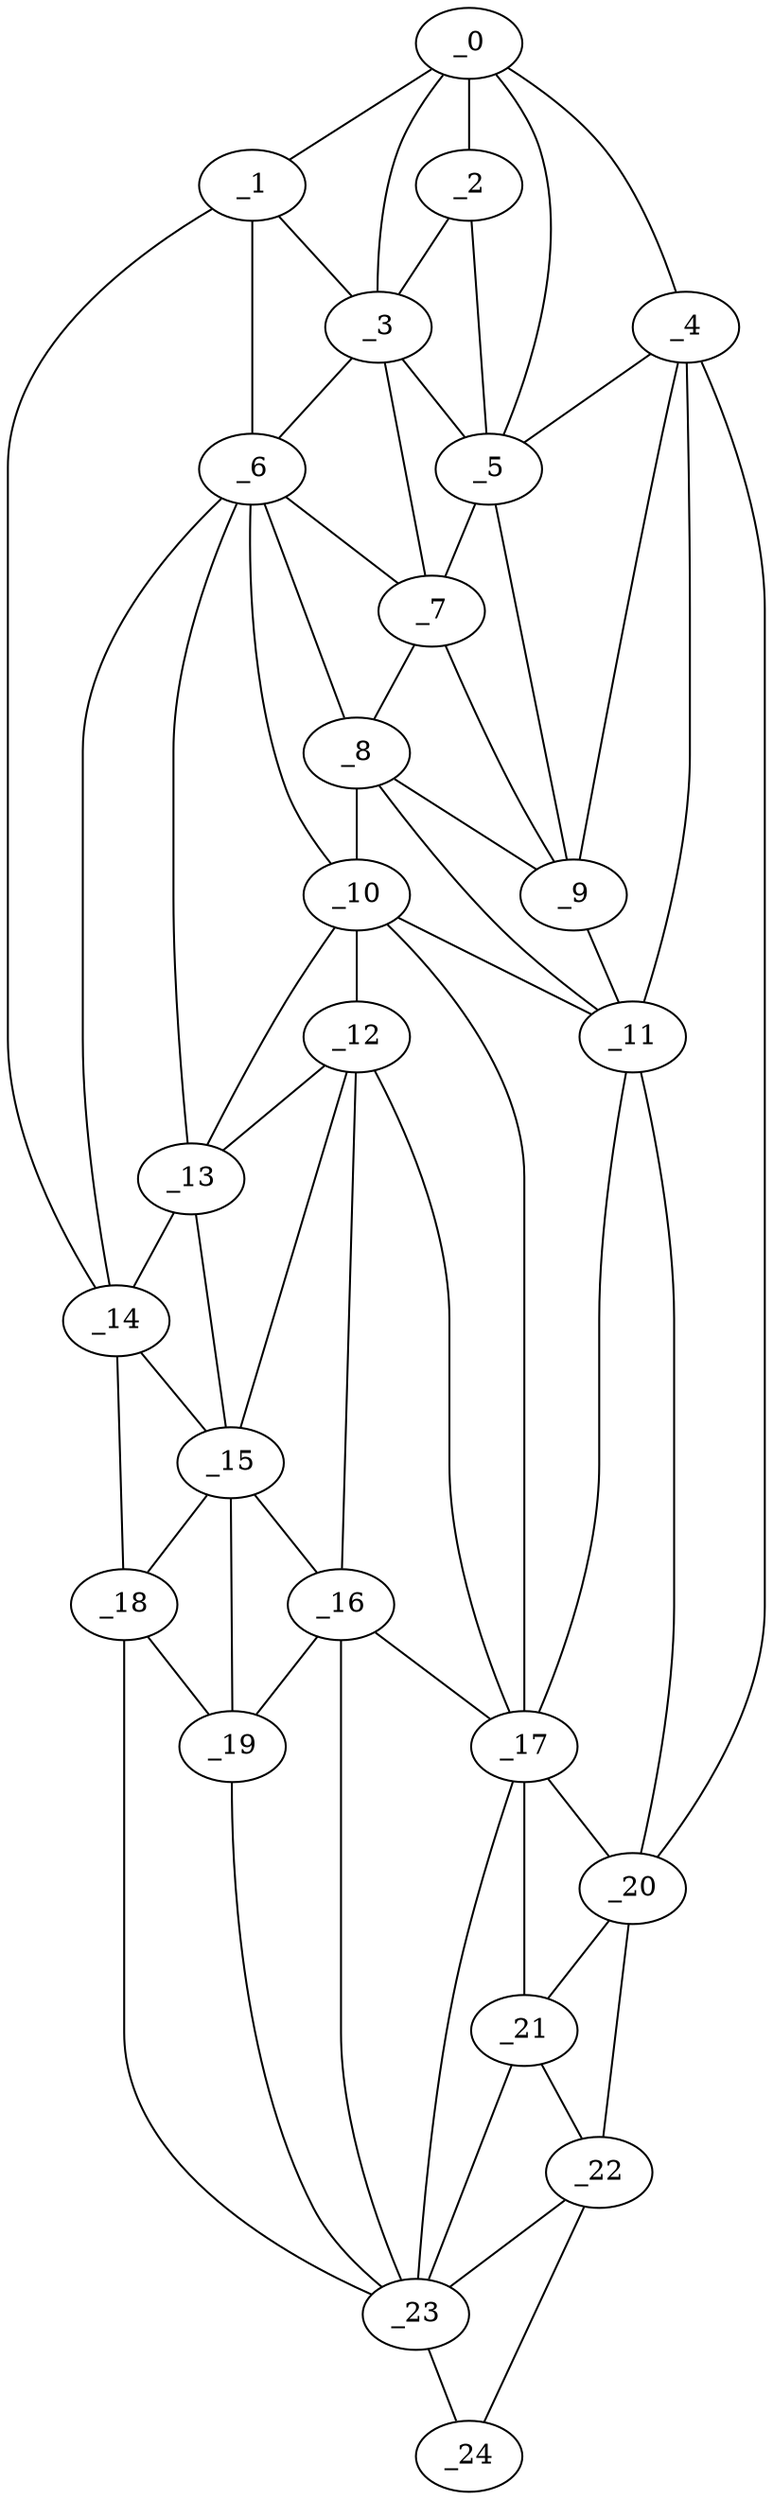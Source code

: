 graph "obj82__20.gxl" {
	_0	 [x=45,
		y=13];
	_1	 [x=46,
		y=58];
	_0 -- _1	 [valence=1];
	_2	 [x=47,
		y=21];
	_0 -- _2	 [valence=2];
	_3	 [x=47,
		y=35];
	_0 -- _3	 [valence=1];
	_4	 [x=55,
		y=10];
	_0 -- _4	 [valence=1];
	_5	 [x=57,
		y=19];
	_0 -- _5	 [valence=1];
	_1 -- _3	 [valence=2];
	_6	 [x=61,
		y=47];
	_1 -- _6	 [valence=2];
	_14	 [x=85,
		y=62];
	_1 -- _14	 [valence=1];
	_2 -- _3	 [valence=2];
	_2 -- _5	 [valence=1];
	_3 -- _5	 [valence=2];
	_3 -- _6	 [valence=2];
	_7	 [x=62,
		y=33];
	_3 -- _7	 [valence=1];
	_4 -- _5	 [valence=2];
	_9	 [x=68,
		y=21];
	_4 -- _9	 [valence=2];
	_11	 [x=74,
		y=23];
	_4 -- _11	 [valence=1];
	_20	 [x=104,
		y=22];
	_4 -- _20	 [valence=1];
	_5 -- _7	 [valence=2];
	_5 -- _9	 [valence=2];
	_6 -- _7	 [valence=2];
	_8	 [x=66,
		y=34];
	_6 -- _8	 [valence=2];
	_10	 [x=71,
		y=40];
	_6 -- _10	 [valence=1];
	_13	 [x=83,
		y=55];
	_6 -- _13	 [valence=2];
	_6 -- _14	 [valence=2];
	_7 -- _8	 [valence=1];
	_7 -- _9	 [valence=1];
	_8 -- _9	 [valence=2];
	_8 -- _10	 [valence=2];
	_8 -- _11	 [valence=2];
	_9 -- _11	 [valence=2];
	_10 -- _11	 [valence=2];
	_12	 [x=83,
		y=46];
	_10 -- _12	 [valence=1];
	_10 -- _13	 [valence=2];
	_17	 [x=90,
		y=36];
	_10 -- _17	 [valence=2];
	_11 -- _17	 [valence=1];
	_11 -- _20	 [valence=2];
	_12 -- _13	 [valence=2];
	_15	 [x=88,
		y=56];
	_12 -- _15	 [valence=2];
	_16	 [x=89,
		y=45];
	_12 -- _16	 [valence=2];
	_12 -- _17	 [valence=2];
	_13 -- _14	 [valence=1];
	_13 -- _15	 [valence=2];
	_14 -- _15	 [valence=2];
	_18	 [x=94,
		y=62];
	_14 -- _18	 [valence=1];
	_15 -- _16	 [valence=1];
	_15 -- _18	 [valence=1];
	_19	 [x=102,
		y=54];
	_15 -- _19	 [valence=2];
	_16 -- _17	 [valence=1];
	_16 -- _19	 [valence=2];
	_23	 [x=112,
		y=46];
	_16 -- _23	 [valence=1];
	_17 -- _20	 [valence=2];
	_21	 [x=105,
		y=28];
	_17 -- _21	 [valence=1];
	_17 -- _23	 [valence=2];
	_18 -- _19	 [valence=2];
	_18 -- _23	 [valence=1];
	_19 -- _23	 [valence=2];
	_20 -- _21	 [valence=2];
	_22	 [x=112,
		y=31];
	_20 -- _22	 [valence=1];
	_21 -- _22	 [valence=1];
	_21 -- _23	 [valence=2];
	_22 -- _23	 [valence=1];
	_24	 [x=115,
		y=42];
	_22 -- _24	 [valence=1];
	_23 -- _24	 [valence=1];
}

